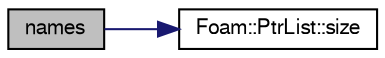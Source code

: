 digraph "names"
{
  bgcolor="transparent";
  edge [fontname="FreeSans",fontsize="10",labelfontname="FreeSans",labelfontsize="10"];
  node [fontname="FreeSans",fontsize="10",shape=record];
  rankdir="LR";
  Node2586 [label="names",height=0.2,width=0.4,color="black", fillcolor="grey75", style="filled", fontcolor="black"];
  Node2586 -> Node2587 [color="midnightblue",fontsize="10",style="solid",fontname="FreeSans"];
  Node2587 [label="Foam::PtrList::size",height=0.2,width=0.4,color="black",URL="$a25914.html#a47b3bf30da1eb3ab8076b5fbe00e0494",tooltip="Return the number of elements in the PtrList. "];
}
